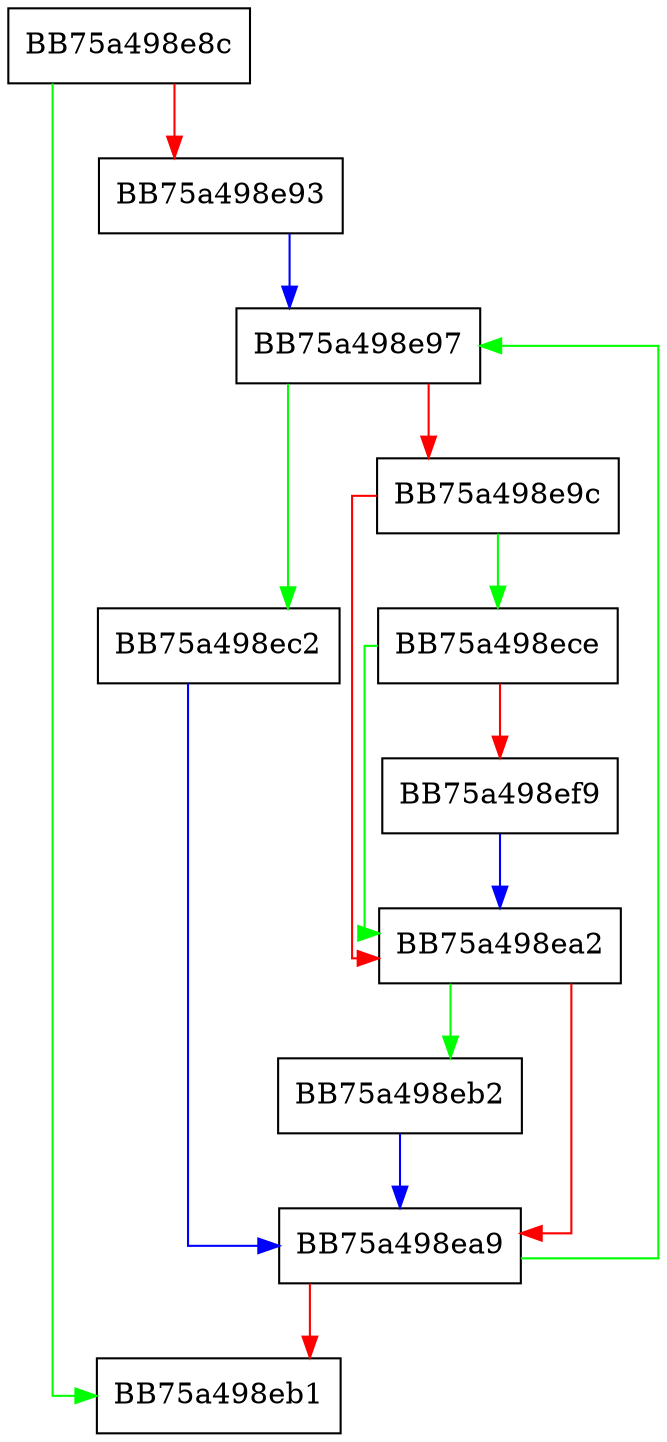 digraph countWhitespace {
  node [shape="box"];
  graph [splines=ortho];
  BB75a498e8c -> BB75a498eb1 [color="green"];
  BB75a498e8c -> BB75a498e93 [color="red"];
  BB75a498e93 -> BB75a498e97 [color="blue"];
  BB75a498e97 -> BB75a498ec2 [color="green"];
  BB75a498e97 -> BB75a498e9c [color="red"];
  BB75a498e9c -> BB75a498ece [color="green"];
  BB75a498e9c -> BB75a498ea2 [color="red"];
  BB75a498ea2 -> BB75a498eb2 [color="green"];
  BB75a498ea2 -> BB75a498ea9 [color="red"];
  BB75a498ea9 -> BB75a498e97 [color="green"];
  BB75a498ea9 -> BB75a498eb1 [color="red"];
  BB75a498eb2 -> BB75a498ea9 [color="blue"];
  BB75a498ec2 -> BB75a498ea9 [color="blue"];
  BB75a498ece -> BB75a498ea2 [color="green"];
  BB75a498ece -> BB75a498ef9 [color="red"];
  BB75a498ef9 -> BB75a498ea2 [color="blue"];
}